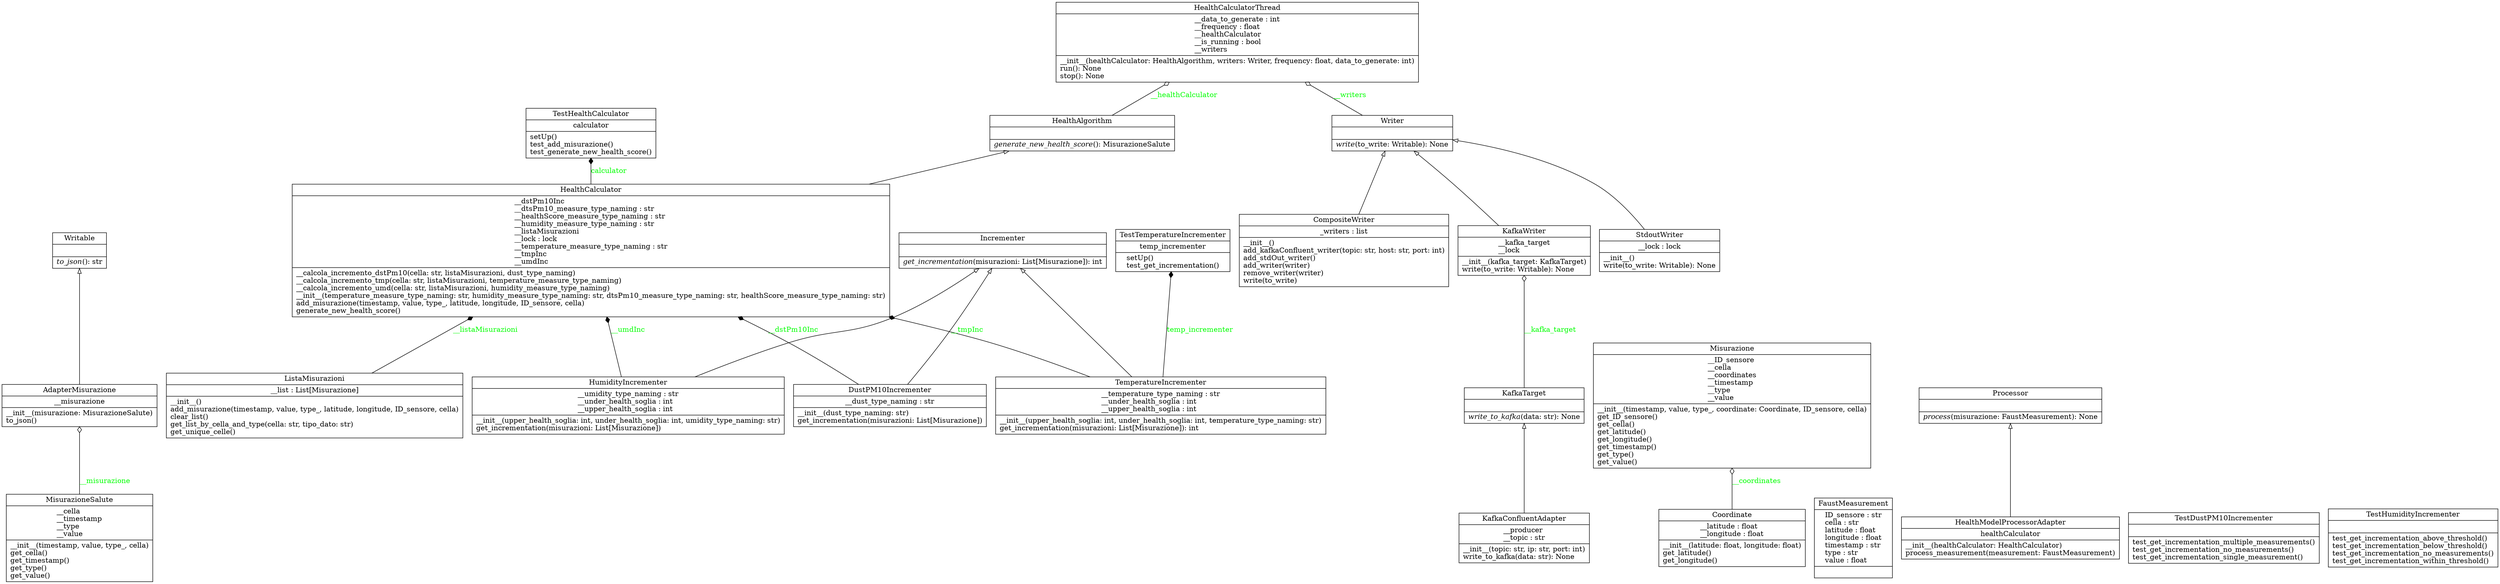 digraph "classes" {
rankdir=BT
charset="utf-8"
"MVP_prove.FaustProcessing.HealthStateModel.AdapterMisurazioneSalute.AdapterMisurazione" [color="black", fontcolor="black", label=<{AdapterMisurazione|__misurazione<br ALIGN="LEFT"/>|__init__(misurazione: MisurazioneSalute)<br ALIGN="LEFT"/>to_json()<br ALIGN="LEFT"/>}>, shape="record", style="solid"];
"MVP_prove.FaustProcessing.HealthStateModel.Writers.CompositeWriter.CompositeWriter" [color="black", fontcolor="black", label=<{CompositeWriter|_writers : list<br ALIGN="LEFT"/>|__init__()<br ALIGN="LEFT"/>add_kafkaConfluent_writer(topic: str, host: str, port: int)<br ALIGN="LEFT"/>add_stdOut_writer()<br ALIGN="LEFT"/>add_writer(writer)<br ALIGN="LEFT"/>remove_writer(writer)<br ALIGN="LEFT"/>write(to_write)<br ALIGN="LEFT"/>}>, shape="record", style="solid"];
"MVP_prove.FaustProcessing.HealthStateModel.Coordinate.Coordinate" [color="black", fontcolor="black", label=<{Coordinate|__latitude : float<br ALIGN="LEFT"/>__longitude : float<br ALIGN="LEFT"/>|__init__(latitude: float, longitude: float)<br ALIGN="LEFT"/>get_latitude()<br ALIGN="LEFT"/>get_longitude()<br ALIGN="LEFT"/>}>, shape="record", style="solid"];
"MVP_prove.FaustProcessing.HealthStateModel.Incrementers.DustPM10Incrementer.DustPM10Incrementer" [color="black", fontcolor="black", label=<{DustPM10Incrementer|__dust_type_naming : str<br ALIGN="LEFT"/>|__init__(dust_type_naming: str)<br ALIGN="LEFT"/>get_incrementation(misurazioni: List[Misurazione])<br ALIGN="LEFT"/>}>, shape="record", style="solid"];
"MVP_prove.FaustProcessing.ProcessingAdapter.FaustMeasurement.FaustMeasurement" [color="black", fontcolor="black", label=<{FaustMeasurement|ID_sensore : str<br ALIGN="LEFT"/>cella : str<br ALIGN="LEFT"/>latitude : float<br ALIGN="LEFT"/>longitude : float<br ALIGN="LEFT"/>timestamp : str<br ALIGN="LEFT"/>type : str<br ALIGN="LEFT"/>value : float<br ALIGN="LEFT"/>|}>, shape="record", style="solid"];
"MVP_prove.FaustProcessing.HealthStateModel.HealthAlgorithm.HealthAlgorithm" [color="black", fontcolor="black", label=<{HealthAlgorithm|<br ALIGN="LEFT"/>|<I>generate_new_health_score</I>(): MisurazioneSalute<br ALIGN="LEFT"/>}>, shape="record", style="solid"];
"MVP_prove.FaustProcessing.HealthStateModel.HealthCalculator.HealthCalculator" [color="black", fontcolor="black", label=<{HealthCalculator|__dstPm10Inc<br ALIGN="LEFT"/>__dtsPm10_measure_type_naming : str<br ALIGN="LEFT"/>__healthScore_measure_type_naming : str<br ALIGN="LEFT"/>__humidity_measure_type_naming : str<br ALIGN="LEFT"/>__listaMisurazioni<br ALIGN="LEFT"/>__lock : lock<br ALIGN="LEFT"/>__temperature_measure_type_naming : str<br ALIGN="LEFT"/>__tmpInc<br ALIGN="LEFT"/>__umdInc<br ALIGN="LEFT"/>|__calcola_incremento_dstPm10(cella: str, listaMisurazioni, dust_type_naming)<br ALIGN="LEFT"/>__calcola_incremento_tmp(cella: str, listaMisurazioni, temperature_measure_type_naming)<br ALIGN="LEFT"/>__calcola_incremento_umd(cella: str, listaMisurazioni, humidity_measure_type_naming)<br ALIGN="LEFT"/>__init__(temperature_measure_type_naming: str, humidity_measure_type_naming: str, dtsPm10_measure_type_naming: str, healthScore_measure_type_naming: str)<br ALIGN="LEFT"/>add_misurazione(timestamp, value, type_, latitude, longitude, ID_sensore, cella)<br ALIGN="LEFT"/>generate_new_health_score()<br ALIGN="LEFT"/>}>, shape="record", style="solid"];
"MVP_prove.FaustProcessing.HealthStateModel.HealthCalculatorThread.HealthCalculatorThread" [color="black", fontcolor="black", label=<{HealthCalculatorThread|__data_to_generate : int<br ALIGN="LEFT"/>__frequency : float<br ALIGN="LEFT"/>__healthCalculator<br ALIGN="LEFT"/>__is_running : bool<br ALIGN="LEFT"/>__writers<br ALIGN="LEFT"/>|__init__(healthCalculator: HealthAlgorithm, writers: Writer, frequency: float, data_to_generate: int)<br ALIGN="LEFT"/>run(): None<br ALIGN="LEFT"/>stop(): None<br ALIGN="LEFT"/>}>, shape="record", style="solid"];
"MVP_prove.FaustProcessing.ProcessingAdapter.HealthModelProcessorAdapter.HealthModelProcessorAdapter" [color="black", fontcolor="black", label=<{HealthModelProcessorAdapter|healthCalculator<br ALIGN="LEFT"/>|__init__(healthCalculator: HealthCalculator)<br ALIGN="LEFT"/>process_measurement(measurement: FaustMeasurement)<br ALIGN="LEFT"/>}>, shape="record", style="solid"];
"MVP_prove.FaustProcessing.HealthStateModel.Incrementers.HumidityIncrementer.HumidityIncrementer" [color="black", fontcolor="black", label=<{HumidityIncrementer|__umidity_type_naming : str<br ALIGN="LEFT"/>__under_health_soglia : int<br ALIGN="LEFT"/>__upper_health_soglia : int<br ALIGN="LEFT"/>|__init__(upper_health_soglia: int, under_health_soglia: int, umidity_type_naming: str)<br ALIGN="LEFT"/>get_incrementation(misurazioni: List[Misurazione])<br ALIGN="LEFT"/>}>, shape="record", style="solid"];
"MVP_prove.FaustProcessing.HealthStateModel.Incrementers.Incrementer.Incrementer" [color="black", fontcolor="black", label=<{Incrementer|<br ALIGN="LEFT"/>|<I>get_incrementation</I>(misurazioni: List[Misurazione]): int<br ALIGN="LEFT"/>}>, shape="record", style="solid"];
"MVP_prove.FaustProcessing.HealthStateModel.Writers.kafkaAdapter.KafkaConfluentAdapter.KafkaConfluentAdapter" [color="black", fontcolor="black", label=<{KafkaConfluentAdapter|__producer<br ALIGN="LEFT"/>__topic : str<br ALIGN="LEFT"/>|__init__(topic: str, ip: str, port: int)<br ALIGN="LEFT"/>write_to_kafka(data: str): None<br ALIGN="LEFT"/>}>, shape="record", style="solid"];
"MVP_prove.FaustProcessing.HealthStateModel.Writers.kafkaAdapter.KafkaTarget.KafkaTarget" [color="black", fontcolor="black", label=<{KafkaTarget|<br ALIGN="LEFT"/>|<I>write_to_kafka</I>(data: str): None<br ALIGN="LEFT"/>}>, shape="record", style="solid"];
"MVP_prove.FaustProcessing.HealthStateModel.Writers.KafkaWriter.KafkaWriter" [color="black", fontcolor="black", label=<{KafkaWriter|__kafka_target<br ALIGN="LEFT"/>__lock<br ALIGN="LEFT"/>|__init__(kafka_target: KafkaTarget)<br ALIGN="LEFT"/>write(to_write: Writable): None<br ALIGN="LEFT"/>}>, shape="record", style="solid"];
"MVP_prove.FaustProcessing.HealthStateModel.ListaMisurazioni.ListaMisurazioni" [color="black", fontcolor="black", label=<{ListaMisurazioni|__list : List[Misurazione]<br ALIGN="LEFT"/>|__init__()<br ALIGN="LEFT"/>add_misurazione(timestamp, value, type_, latitude, longitude, ID_sensore, cella)<br ALIGN="LEFT"/>clear_list()<br ALIGN="LEFT"/>get_list_by_cella_and_type(cella: str, tipo_dato: str)<br ALIGN="LEFT"/>get_unique_celle()<br ALIGN="LEFT"/>}>, shape="record", style="solid"];
"MVP_prove.FaustProcessing.HealthStateModel.Misurazione.Misurazione" [color="black", fontcolor="black", label=<{Misurazione|__ID_sensore<br ALIGN="LEFT"/>__cella<br ALIGN="LEFT"/>__coordinates<br ALIGN="LEFT"/>__timestamp<br ALIGN="LEFT"/>__type<br ALIGN="LEFT"/>__value<br ALIGN="LEFT"/>|__init__(timestamp, value, type_, coordinate: Coordinate, ID_sensore, cella)<br ALIGN="LEFT"/>get_ID_sensore()<br ALIGN="LEFT"/>get_cella()<br ALIGN="LEFT"/>get_latitude()<br ALIGN="LEFT"/>get_longitude()<br ALIGN="LEFT"/>get_timestamp()<br ALIGN="LEFT"/>get_type()<br ALIGN="LEFT"/>get_value()<br ALIGN="LEFT"/>}>, shape="record", style="solid"];
"MVP_prove.FaustProcessing.HealthStateModel.MisurazioneSalute.MisurazioneSalute" [color="black", fontcolor="black", label=<{MisurazioneSalute|__cella<br ALIGN="LEFT"/>__timestamp<br ALIGN="LEFT"/>__type<br ALIGN="LEFT"/>__value<br ALIGN="LEFT"/>|__init__(timestamp, value, type_, cella)<br ALIGN="LEFT"/>get_cella()<br ALIGN="LEFT"/>get_timestamp()<br ALIGN="LEFT"/>get_type()<br ALIGN="LEFT"/>get_value()<br ALIGN="LEFT"/>}>, shape="record", style="solid"];
"MVP_prove.FaustProcessing.ProcessingAdapter.FaustProcessor.Processor" [color="black", fontcolor="black", label=<{Processor|<br ALIGN="LEFT"/>|<I>process</I>(misurazione: FaustMeasurement): None<br ALIGN="LEFT"/>}>, shape="record", style="solid"];
"MVP_prove.FaustProcessing.HealthStateModel.Writers.StdoutWriter.StdoutWriter" [color="black", fontcolor="black", label=<{StdoutWriter|__lock : lock<br ALIGN="LEFT"/>|__init__()<br ALIGN="LEFT"/>write(to_write: Writable): None<br ALIGN="LEFT"/>}>, shape="record", style="solid"];
"MVP_prove.FaustProcessing.HealthStateModel.Incrementers.TemperatureIncrementer.TemperatureIncrementer" [color="black", fontcolor="black", label=<{TemperatureIncrementer|__temperature_type_naming : str<br ALIGN="LEFT"/>__under_health_soglia : int<br ALIGN="LEFT"/>__upper_health_soglia : int<br ALIGN="LEFT"/>|__init__(upper_health_soglia: int, under_health_soglia: int, temperature_type_naming: str)<br ALIGN="LEFT"/>get_incrementation(misurazioni: List[Misurazione]): int<br ALIGN="LEFT"/>}>, shape="record", style="solid"];
"MVP_prove.FaustProcessing.Test.test_DustPM10Incrementer.TestDustPM10Incrementer" [color="black", fontcolor="black", label=<{TestDustPM10Incrementer|<br ALIGN="LEFT"/>|test_get_incrementation_multiple_measurements()<br ALIGN="LEFT"/>test_get_incrementation_no_measurements()<br ALIGN="LEFT"/>test_get_incrementation_single_measurement()<br ALIGN="LEFT"/>}>, shape="record", style="solid"];
"MVP_prove.FaustProcessing.Test.test_HealthCalculator.TestHealthCalculator" [color="black", fontcolor="black", label=<{TestHealthCalculator|calculator<br ALIGN="LEFT"/>|setUp()<br ALIGN="LEFT"/>test_add_misurazione()<br ALIGN="LEFT"/>test_generate_new_health_score()<br ALIGN="LEFT"/>}>, shape="record", style="solid"];
"MVP_prove.FaustProcessing.Test.test_HumidityIncrementer.TestHumidityIncrementer" [color="black", fontcolor="black", label=<{TestHumidityIncrementer|<br ALIGN="LEFT"/>|test_get_incrementation_above_threshold()<br ALIGN="LEFT"/>test_get_incrementation_below_threshold()<br ALIGN="LEFT"/>test_get_incrementation_no_measurements()<br ALIGN="LEFT"/>test_get_incrementation_within_threshold()<br ALIGN="LEFT"/>}>, shape="record", style="solid"];
"MVP_prove.FaustProcessing.Test.test_TemperatureIncrementer.TestTemperatureIncrementer" [color="black", fontcolor="black", label=<{TestTemperatureIncrementer|temp_incrementer<br ALIGN="LEFT"/>|setUp()<br ALIGN="LEFT"/>test_get_incrementation()<br ALIGN="LEFT"/>}>, shape="record", style="solid"];
"MVP_prove.FaustProcessing.HealthStateModel.Writers.Writable.Writable" [color="black", fontcolor="black", label=<{Writable|<br ALIGN="LEFT"/>|<I>to_json</I>(): str<br ALIGN="LEFT"/>}>, shape="record", style="solid"];
"MVP_prove.FaustProcessing.HealthStateModel.Writers.Writer.Writer" [color="black", fontcolor="black", label=<{Writer|<br ALIGN="LEFT"/>|<I>write</I>(to_write: Writable): None<br ALIGN="LEFT"/>}>, shape="record", style="solid"];
"MVP_prove.FaustProcessing.HealthStateModel.AdapterMisurazioneSalute.AdapterMisurazione" -> "MVP_prove.FaustProcessing.HealthStateModel.Writers.Writable.Writable" [arrowhead="empty", arrowtail="none"];
"MVP_prove.FaustProcessing.HealthStateModel.HealthCalculator.HealthCalculator" -> "MVP_prove.FaustProcessing.HealthStateModel.HealthAlgorithm.HealthAlgorithm" [arrowhead="empty", arrowtail="none"];
"MVP_prove.FaustProcessing.HealthStateModel.Incrementers.DustPM10Incrementer.DustPM10Incrementer" -> "MVP_prove.FaustProcessing.HealthStateModel.Incrementers.Incrementer.Incrementer" [arrowhead="empty", arrowtail="none"];
"MVP_prove.FaustProcessing.HealthStateModel.Incrementers.HumidityIncrementer.HumidityIncrementer" -> "MVP_prove.FaustProcessing.HealthStateModel.Incrementers.Incrementer.Incrementer" [arrowhead="empty", arrowtail="none"];
"MVP_prove.FaustProcessing.HealthStateModel.Incrementers.TemperatureIncrementer.TemperatureIncrementer" -> "MVP_prove.FaustProcessing.HealthStateModel.Incrementers.Incrementer.Incrementer" [arrowhead="empty", arrowtail="none"];
"MVP_prove.FaustProcessing.HealthStateModel.Writers.CompositeWriter.CompositeWriter" -> "MVP_prove.FaustProcessing.HealthStateModel.Writers.Writer.Writer" [arrowhead="empty", arrowtail="none"];
"MVP_prove.FaustProcessing.HealthStateModel.Writers.KafkaWriter.KafkaWriter" -> "MVP_prove.FaustProcessing.HealthStateModel.Writers.Writer.Writer" [arrowhead="empty", arrowtail="none"];
"MVP_prove.FaustProcessing.HealthStateModel.Writers.StdoutWriter.StdoutWriter" -> "MVP_prove.FaustProcessing.HealthStateModel.Writers.Writer.Writer" [arrowhead="empty", arrowtail="none"];
"MVP_prove.FaustProcessing.HealthStateModel.Writers.kafkaAdapter.KafkaConfluentAdapter.KafkaConfluentAdapter" -> "MVP_prove.FaustProcessing.HealthStateModel.Writers.kafkaAdapter.KafkaTarget.KafkaTarget" [arrowhead="empty", arrowtail="none"];
"MVP_prove.FaustProcessing.ProcessingAdapter.HealthModelProcessorAdapter.HealthModelProcessorAdapter" -> "MVP_prove.FaustProcessing.ProcessingAdapter.FaustProcessor.Processor" [arrowhead="empty", arrowtail="none"];
"MVP_prove.FaustProcessing.HealthStateModel.HealthCalculator.HealthCalculator" -> "MVP_prove.FaustProcessing.Test.test_HealthCalculator.TestHealthCalculator" [arrowhead="diamond", arrowtail="none", fontcolor="green", label="calculator", style="solid"];
"MVP_prove.FaustProcessing.HealthStateModel.Incrementers.DustPM10Incrementer.DustPM10Incrementer" -> "MVP_prove.FaustProcessing.HealthStateModel.HealthCalculator.HealthCalculator" [arrowhead="diamond", arrowtail="none", fontcolor="green", label="__dstPm10Inc", style="solid"];
"MVP_prove.FaustProcessing.HealthStateModel.Incrementers.HumidityIncrementer.HumidityIncrementer" -> "MVP_prove.FaustProcessing.HealthStateModel.HealthCalculator.HealthCalculator" [arrowhead="diamond", arrowtail="none", fontcolor="green", label="__umdInc", style="solid"];
"MVP_prove.FaustProcessing.HealthStateModel.Incrementers.TemperatureIncrementer.TemperatureIncrementer" -> "MVP_prove.FaustProcessing.HealthStateModel.HealthCalculator.HealthCalculator" [arrowhead="diamond", arrowtail="none", fontcolor="green", label="__tmpInc", style="solid"];
"MVP_prove.FaustProcessing.HealthStateModel.Incrementers.TemperatureIncrementer.TemperatureIncrementer" -> "MVP_prove.FaustProcessing.Test.test_TemperatureIncrementer.TestTemperatureIncrementer" [arrowhead="diamond", arrowtail="none", fontcolor="green", label="temp_incrementer", style="solid"];
"MVP_prove.FaustProcessing.HealthStateModel.ListaMisurazioni.ListaMisurazioni" -> "MVP_prove.FaustProcessing.HealthStateModel.HealthCalculator.HealthCalculator" [arrowhead="diamond", arrowtail="none", fontcolor="green", label="__listaMisurazioni", style="solid"];
"MVP_prove.FaustProcessing.HealthStateModel.Coordinate.Coordinate" -> "MVP_prove.FaustProcessing.HealthStateModel.Misurazione.Misurazione" [arrowhead="odiamond", arrowtail="none", fontcolor="green", label="__coordinates", style="solid"];
"MVP_prove.FaustProcessing.HealthStateModel.HealthAlgorithm.HealthAlgorithm" -> "MVP_prove.FaustProcessing.HealthStateModel.HealthCalculatorThread.HealthCalculatorThread" [arrowhead="odiamond", arrowtail="none", fontcolor="green", label="__healthCalculator", style="solid"];
"MVP_prove.FaustProcessing.HealthStateModel.MisurazioneSalute.MisurazioneSalute" -> "MVP_prove.FaustProcessing.HealthStateModel.AdapterMisurazioneSalute.AdapterMisurazione" [arrowhead="odiamond", arrowtail="none", fontcolor="green", label="__misurazione", style="solid"];
"MVP_prove.FaustProcessing.HealthStateModel.Writers.Writer.Writer" -> "MVP_prove.FaustProcessing.HealthStateModel.HealthCalculatorThread.HealthCalculatorThread" [arrowhead="odiamond", arrowtail="none", fontcolor="green", label="__writers", style="solid"];
"MVP_prove.FaustProcessing.HealthStateModel.Writers.kafkaAdapter.KafkaTarget.KafkaTarget" -> "MVP_prove.FaustProcessing.HealthStateModel.Writers.KafkaWriter.KafkaWriter" [arrowhead="odiamond", arrowtail="none", fontcolor="green", label="__kafka_target", style="solid"];
}

